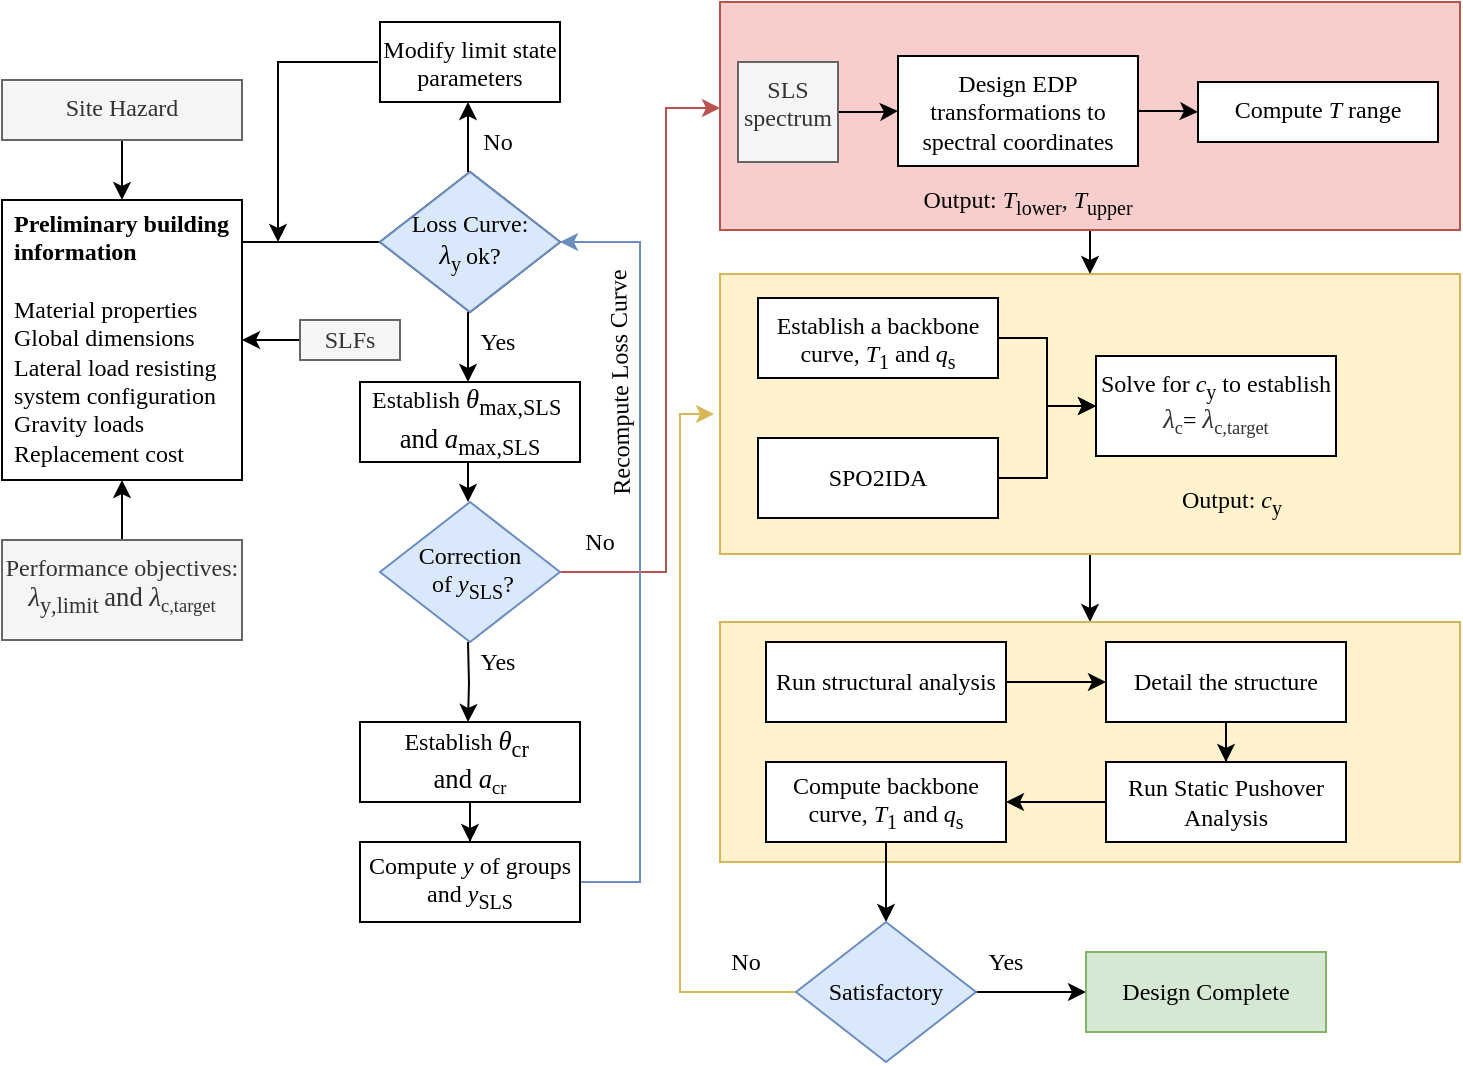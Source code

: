 <mxfile version="14.9.2" type="device"><diagram id="bcxtkrxcoTsSRY-mztzI" name="Page-1"><mxGraphModel dx="2249" dy="794" grid="1" gridSize="10" guides="0" tooltips="1" connect="1" arrows="1" fold="1" page="1" pageScale="1" pageWidth="827" pageHeight="1169" math="1" shadow="0"><root><mxCell id="0"/><mxCell id="1" parent="0"/><mxCell id="38w5mdMqX-6a5P1yOjsU-68" style="edgeStyle=orthogonalEdgeStyle;rounded=0;orthogonalLoop=1;jettySize=auto;html=1;fontFamily=Times New Roman;startArrow=none;startFill=0;endArrow=classic;endFill=1;" edge="1" parent="1" source="38w5mdMqX-6a5P1yOjsU-63" target="38w5mdMqX-6a5P1yOjsU-67"><mxGeometry relative="1" as="geometry"/></mxCell><mxCell id="38w5mdMqX-6a5P1yOjsU-63" value="" style="rounded=0;whiteSpace=wrap;html=1;fontFamily=Times New Roman;verticalAlign=middle;fillColor=#fff2cc;strokeColor=#d6b656;" vertex="1" parent="1"><mxGeometry x="-423" y="186" width="370" height="140" as="geometry"/></mxCell><mxCell id="38w5mdMqX-6a5P1yOjsU-64" style="edgeStyle=orthogonalEdgeStyle;rounded=0;orthogonalLoop=1;jettySize=auto;html=1;fontFamily=Times New Roman;startArrow=none;startFill=0;endArrow=classic;endFill=1;" edge="1" parent="1" source="38w5mdMqX-6a5P1yOjsU-61" target="38w5mdMqX-6a5P1yOjsU-63"><mxGeometry relative="1" as="geometry"/></mxCell><mxCell id="38w5mdMqX-6a5P1yOjsU-61" value="" style="rounded=0;whiteSpace=wrap;html=1;fontFamily=Times New Roman;verticalAlign=middle;fillColor=#f8cecc;strokeColor=#b85450;" vertex="1" parent="1"><mxGeometry x="-423" y="50" width="370" height="114" as="geometry"/></mxCell><mxCell id="38w5mdMqX-6a5P1yOjsU-13" style="edgeStyle=orthogonalEdgeStyle;rounded=0;orthogonalLoop=1;jettySize=auto;html=1;startArrow=classic;startFill=1;endArrow=none;endFill=0;" edge="1" parent="1" source="38w5mdMqX-6a5P1yOjsU-6" target="38w5mdMqX-6a5P1yOjsU-12"><mxGeometry relative="1" as="geometry"/></mxCell><mxCell id="38w5mdMqX-6a5P1yOjsU-22" style="edgeStyle=orthogonalEdgeStyle;rounded=0;orthogonalLoop=1;jettySize=auto;html=1;startArrow=classic;startFill=1;endArrow=none;endFill=0;" edge="1" parent="1" source="38w5mdMqX-6a5P1yOjsU-6" target="38w5mdMqX-6a5P1yOjsU-21"><mxGeometry relative="1" as="geometry"/></mxCell><mxCell id="38w5mdMqX-6a5P1yOjsU-6" value="" style="rounded=0;whiteSpace=wrap;html=1;verticalAlign=top;" vertex="1" parent="1"><mxGeometry x="-782" y="149" width="120" height="140" as="geometry"/></mxCell><mxCell id="38w5mdMqX-6a5P1yOjsU-5" value="&lt;b style=&quot;font-family: &amp;#34;garamond&amp;#34; ; text-align: center&quot;&gt;Preliminary building information&lt;/b&gt;&lt;br style=&quot;font-family: &amp;#34;garamond&amp;#34; ; text-align: center&quot;&gt;&lt;br style=&quot;font-family: &amp;#34;garamond&amp;#34; ; text-align: center&quot;&gt;&lt;div style=&quot;font-family: &amp;#34;garamond&amp;#34;&quot;&gt;Material properties&lt;/div&gt;&lt;div style=&quot;font-family: &amp;#34;garamond&amp;#34;&quot;&gt;Global dimensions&lt;/div&gt;&lt;div style=&quot;font-family: &amp;#34;garamond&amp;#34;&quot;&gt;Lateral load resisting system configuration&lt;/div&gt;&lt;div style=&quot;font-family: &amp;#34;garamond&amp;#34;&quot;&gt;Gravity loads&lt;/div&gt;&lt;div style=&quot;font-family: &amp;#34;garamond&amp;#34;&quot;&gt;Replacement cost&lt;/div&gt;" style="text;html=1;strokeColor=none;fillColor=none;align=left;verticalAlign=middle;whiteSpace=wrap;rounded=0;" vertex="1" parent="1"><mxGeometry x="-778" y="156" width="110" height="123" as="geometry"/></mxCell><mxCell id="38w5mdMqX-6a5P1yOjsU-12" value="&lt;font face=&quot;Times New Roman&quot;&gt;Site Hazard&lt;/font&gt;" style="rounded=0;whiteSpace=wrap;html=1;verticalAlign=top;fillColor=#f5f5f5;strokeColor=#666666;fontColor=#333333;" vertex="1" parent="1"><mxGeometry x="-782" y="89" width="120" height="30" as="geometry"/></mxCell><mxCell id="38w5mdMqX-6a5P1yOjsU-20" value="" style="edgeStyle=orthogonalEdgeStyle;rounded=0;orthogonalLoop=1;jettySize=auto;html=1;startArrow=none;startFill=0;endArrow=classic;endFill=1;entryX=0.5;entryY=1;entryDx=0;entryDy=0;" edge="1" parent="1" source="38w5mdMqX-6a5P1yOjsU-16" target="38w5mdMqX-6a5P1yOjsU-6"><mxGeometry relative="1" as="geometry"/></mxCell><mxCell id="38w5mdMqX-6a5P1yOjsU-16" value="&lt;font face=&quot;Times New Roman&quot;&gt;Performance objectives:&lt;br&gt;&lt;/font&gt;&lt;span style=&quot;font-size: 10pt ; font-family: &amp;#34;times new roman&amp;#34; , serif&quot;&gt;&lt;i&gt;λ&lt;/i&gt;&lt;sub&gt;y&lt;/sub&gt;&lt;sub style=&quot;font-style: italic&quot;&gt;,&lt;/sub&gt;&lt;sub&gt;limit&lt;/sub&gt;&lt;/span&gt;&lt;span style=&quot;font-size: 10pt ; font-family: &amp;#34;times new roman&amp;#34; , serif&quot;&gt;&lt;sub&gt;&amp;nbsp;&lt;/sub&gt;&lt;/span&gt;&lt;span style=&quot;font-size: 10pt&quot;&gt;&lt;font face=&quot;Times New Roman&quot;&gt;and&amp;nbsp;&lt;/font&gt;&lt;/span&gt;&lt;i&gt;&lt;span style=&quot;font-size: 10pt ; font-family: &amp;#34;times new roman&amp;#34; , serif&quot;&gt;λ&lt;/span&gt;&lt;/i&gt;&lt;span style=&quot;font-family: &amp;#34;times new roman&amp;#34; , serif ; font-size: 11.111px&quot;&gt;&lt;sub&gt;c&lt;i&gt;,&lt;/i&gt;target&lt;/sub&gt;&lt;/span&gt;&lt;font face=&quot;Times New Roman&quot;&gt;&lt;br&gt;&lt;/font&gt;" style="rounded=0;whiteSpace=wrap;html=1;verticalAlign=top;fillColor=#f5f5f5;strokeColor=#666666;fontColor=#333333;" vertex="1" parent="1"><mxGeometry x="-782" y="319" width="120" height="50" as="geometry"/></mxCell><mxCell id="38w5mdMqX-6a5P1yOjsU-21" value="&lt;font face=&quot;Times New Roman&quot;&gt;SLFs&lt;/font&gt;" style="rounded=0;whiteSpace=wrap;html=1;verticalAlign=middle;fillColor=#f5f5f5;strokeColor=#666666;fontColor=#333333;" vertex="1" parent="1"><mxGeometry x="-633" y="209" width="50" height="20" as="geometry"/></mxCell><mxCell id="38w5mdMqX-6a5P1yOjsU-25" style="edgeStyle=orthogonalEdgeStyle;rounded=0;orthogonalLoop=1;jettySize=auto;html=1;fontFamily=Times New Roman;startArrow=classic;startFill=1;endArrow=none;endFill=0;exitX=0;exitY=0.5;exitDx=0;exitDy=0;" edge="1" parent="1" target="38w5mdMqX-6a5P1yOjsU-6"><mxGeometry relative="1" as="geometry"><mxPoint x="-658.0" y="165" as="targetPoint"/><mxPoint x="-578" y="170" as="sourcePoint"/><Array as="points"><mxPoint x="-638" y="170"/><mxPoint x="-638" y="170"/></Array></mxGeometry></mxCell><mxCell id="38w5mdMqX-6a5P1yOjsU-27" style="edgeStyle=orthogonalEdgeStyle;rounded=0;orthogonalLoop=1;jettySize=auto;html=1;fontFamily=Times New Roman;startArrow=none;startFill=0;endArrow=classic;endFill=1;" edge="1" parent="1"><mxGeometry relative="1" as="geometry"><mxPoint x="-549" y="100" as="targetPoint"/><mxPoint x="-549" y="135" as="sourcePoint"/></mxGeometry></mxCell><mxCell id="38w5mdMqX-6a5P1yOjsU-31" style="edgeStyle=orthogonalEdgeStyle;rounded=0;orthogonalLoop=1;jettySize=auto;html=1;fontFamily=Times New Roman;startArrow=none;startFill=0;endArrow=classic;endFill=1;" edge="1" parent="1"><mxGeometry relative="1" as="geometry"><mxPoint x="-549" y="240" as="targetPoint"/><mxPoint x="-549" y="205" as="sourcePoint"/></mxGeometry></mxCell><mxCell id="38w5mdMqX-6a5P1yOjsU-23" value="Loss Curve:&lt;br&gt;&lt;i style=&quot;font-family: &amp;#34;times new roman&amp;#34; , serif ; font-size: 13.333px&quot;&gt;λ&lt;/i&gt;&lt;sub style=&quot;font-family: &amp;#34;times new roman&amp;#34; , serif&quot;&gt;y&amp;nbsp;&lt;/sub&gt;ok?" style="rhombus;whiteSpace=wrap;html=1;verticalAlign=middle;fontFamily=Times New Roman;" vertex="1" parent="1"><mxGeometry x="-593" y="135" width="90" height="70" as="geometry"/></mxCell><mxCell id="38w5mdMqX-6a5P1yOjsU-29" style="edgeStyle=orthogonalEdgeStyle;rounded=0;orthogonalLoop=1;jettySize=auto;html=1;fontFamily=Times New Roman;startArrow=none;startFill=0;endArrow=classic;endFill=1;" edge="1" parent="1"><mxGeometry relative="1" as="geometry"><mxPoint x="-644" y="170" as="targetPoint"/><mxPoint x="-594" y="80" as="sourcePoint"/><Array as="points"><mxPoint x="-644" y="80"/></Array></mxGeometry></mxCell><mxCell id="38w5mdMqX-6a5P1yOjsU-28" value="&lt;font face=&quot;Times New Roman&quot;&gt;Modify limit state parameters&lt;/font&gt;" style="rounded=0;whiteSpace=wrap;html=1;verticalAlign=top;" vertex="1" parent="1"><mxGeometry x="-593" y="60" width="90" height="40" as="geometry"/></mxCell><mxCell id="38w5mdMqX-6a5P1yOjsU-30" value="No" style="text;html=1;strokeColor=none;fillColor=none;align=center;verticalAlign=middle;whiteSpace=wrap;rounded=0;fontFamily=Times New Roman;" vertex="1" parent="1"><mxGeometry x="-554" y="110" width="40" height="20" as="geometry"/></mxCell><mxCell id="38w5mdMqX-6a5P1yOjsU-37" style="edgeStyle=orthogonalEdgeStyle;rounded=0;orthogonalLoop=1;jettySize=auto;html=1;entryX=0.5;entryY=0;entryDx=0;entryDy=0;fontFamily=Times New Roman;startArrow=none;startFill=0;endArrow=classic;endFill=1;" edge="1" parent="1"><mxGeometry relative="1" as="geometry"><mxPoint x="-549" y="280" as="sourcePoint"/><mxPoint x="-549" y="300" as="targetPoint"/></mxGeometry></mxCell><mxCell id="38w5mdMqX-6a5P1yOjsU-32" value="&lt;font face=&quot;Times New Roman&quot;&gt;Establish&amp;nbsp;&lt;/font&gt;&lt;span style=&quot;font-size: 10pt ; font-family: &amp;#34;times new roman&amp;#34; , serif&quot;&gt;&lt;i&gt;θ&lt;/i&gt;&lt;sub&gt;max,SLS&lt;/sub&gt;&lt;/span&gt;&lt;sub&gt;&lt;span style=&quot;font-size: 10.0pt ; font-family: &amp;#34;times new roman&amp;#34; , serif&quot;&gt;&amp;nbsp;&lt;br&gt;&lt;/span&gt;&lt;/sub&gt;&lt;span style=&quot;font-size: 10.0pt ; font-family: &amp;#34;times new roman&amp;#34; , serif&quot;&gt;and&amp;nbsp;&lt;i&gt;a&lt;/i&gt;&lt;sub&gt;max,SLS&lt;/sub&gt;&lt;br&gt;&lt;/span&gt;&lt;span style=&quot;font-size: 10.0pt ; font-family: &amp;#34;times new roman&amp;#34; , serif&quot;&gt;&lt;/span&gt;" style="rounded=0;whiteSpace=wrap;html=1;verticalAlign=middle;" vertex="1" parent="1"><mxGeometry x="-603" y="240" width="110" height="40" as="geometry"/></mxCell><mxCell id="38w5mdMqX-6a5P1yOjsU-33" value="Yes" style="text;html=1;strokeColor=none;fillColor=none;align=center;verticalAlign=middle;whiteSpace=wrap;rounded=0;fontFamily=Times New Roman;" vertex="1" parent="1"><mxGeometry x="-554" y="210" width="40" height="20" as="geometry"/></mxCell><mxCell id="38w5mdMqX-6a5P1yOjsU-34" value="Loss Curve:&lt;br&gt;&lt;i style=&quot;font-family: &amp;#34;times new roman&amp;#34; , serif ; font-size: 13.333px&quot;&gt;λ&lt;/i&gt;&lt;sub style=&quot;font-family: &amp;#34;times new roman&amp;#34; , serif&quot;&gt;y&amp;nbsp;&lt;/sub&gt;ok?" style="rhombus;whiteSpace=wrap;html=1;verticalAlign=middle;fontFamily=Times New Roman;fillColor=#dae8fc;strokeColor=#6c8ebf;" vertex="1" parent="1"><mxGeometry x="-593" y="135" width="90" height="70" as="geometry"/></mxCell><mxCell id="38w5mdMqX-6a5P1yOjsU-38" style="edgeStyle=orthogonalEdgeStyle;rounded=0;orthogonalLoop=1;jettySize=auto;html=1;fontFamily=Times New Roman;startArrow=none;startFill=0;endArrow=classic;endFill=1;exitX=1;exitY=0.5;exitDx=0;exitDy=0;fillColor=#f8cecc;strokeColor=#b85450;" edge="1" parent="1" source="38w5mdMqX-6a5P1yOjsU-36" target="38w5mdMqX-6a5P1yOjsU-61"><mxGeometry relative="1" as="geometry"><mxPoint x="-424.63" y="103.01" as="targetPoint"/><mxPoint x="-489.044" y="335.034" as="sourcePoint"/><Array as="points"><mxPoint x="-450" y="335"/><mxPoint x="-450" y="103"/></Array></mxGeometry></mxCell><mxCell id="38w5mdMqX-6a5P1yOjsU-39" style="edgeStyle=orthogonalEdgeStyle;rounded=0;orthogonalLoop=1;jettySize=auto;html=1;fontFamily=Times New Roman;startArrow=none;startFill=0;endArrow=classic;endFill=1;" edge="1" parent="1"><mxGeometry relative="1" as="geometry"><mxPoint x="-549" y="410" as="targetPoint"/><mxPoint x="-549" y="370" as="sourcePoint"/></mxGeometry></mxCell><mxCell id="38w5mdMqX-6a5P1yOjsU-36" value="Correction&lt;br&gt;&amp;nbsp;of &lt;i&gt;y&lt;/i&gt;&lt;sub&gt;SLS&lt;/sub&gt;?" style="rhombus;whiteSpace=wrap;html=1;verticalAlign=middle;fontFamily=Times New Roman;fillColor=#dae8fc;strokeColor=#6c8ebf;" vertex="1" parent="1"><mxGeometry x="-593" y="300" width="90" height="70" as="geometry"/></mxCell><mxCell id="38w5mdMqX-6a5P1yOjsU-44" style="edgeStyle=orthogonalEdgeStyle;rounded=0;orthogonalLoop=1;jettySize=auto;html=1;fontFamily=Times New Roman;startArrow=none;startFill=0;endArrow=classic;endFill=1;" edge="1" parent="1" source="38w5mdMqX-6a5P1yOjsU-40" target="38w5mdMqX-6a5P1yOjsU-43"><mxGeometry relative="1" as="geometry"/></mxCell><mxCell id="38w5mdMqX-6a5P1yOjsU-40" value="&lt;font face=&quot;Times New Roman&quot;&gt;Establish&amp;nbsp;&lt;/font&gt;&lt;span style=&quot;font-size: 10pt ; font-family: &amp;#34;times new roman&amp;#34; , serif&quot;&gt;&lt;i&gt;θ&lt;/i&gt;&lt;sub&gt;cr&lt;/sub&gt;&lt;/span&gt;&lt;sub&gt;&lt;span style=&quot;font-size: 10.0pt ; font-family: &amp;#34;times new roman&amp;#34; , serif&quot;&gt;&amp;nbsp;&lt;br&gt;&lt;/span&gt;&lt;/sub&gt;&lt;span style=&quot;font-family: &amp;#34;times new roman&amp;#34; , serif&quot;&gt;&lt;span style=&quot;font-size: 10pt&quot;&gt;and&amp;nbsp;&lt;/span&gt;&lt;span style=&quot;font-style: italic ; font-size: 10pt&quot;&gt;a&lt;/span&gt;&lt;span style=&quot;font-size: 11.111px&quot;&gt;&lt;sub&gt;cr&lt;/sub&gt;&lt;/span&gt;&lt;/span&gt;&lt;span style=&quot;font-size: 10.0pt ; font-family: &amp;#34;times new roman&amp;#34; , serif&quot;&gt;&lt;/span&gt;" style="rounded=0;whiteSpace=wrap;html=1;verticalAlign=middle;" vertex="1" parent="1"><mxGeometry x="-603" y="410" width="110" height="40" as="geometry"/></mxCell><mxCell id="38w5mdMqX-6a5P1yOjsU-41" value="Yes" style="text;html=1;strokeColor=none;fillColor=none;align=center;verticalAlign=middle;whiteSpace=wrap;rounded=0;fontFamily=Times New Roman;" vertex="1" parent="1"><mxGeometry x="-554" y="370" width="40" height="20" as="geometry"/></mxCell><mxCell id="38w5mdMqX-6a5P1yOjsU-42" value="No" style="text;html=1;strokeColor=none;fillColor=none;align=center;verticalAlign=middle;whiteSpace=wrap;rounded=0;fontFamily=Times New Roman;" vertex="1" parent="1"><mxGeometry x="-503" y="310" width="40" height="20" as="geometry"/></mxCell><mxCell id="38w5mdMqX-6a5P1yOjsU-47" style="edgeStyle=orthogonalEdgeStyle;rounded=0;orthogonalLoop=1;jettySize=auto;html=1;entryX=1;entryY=0.5;entryDx=0;entryDy=0;fontFamily=Times New Roman;startArrow=none;startFill=0;endArrow=classic;endFill=1;fillColor=#dae8fc;strokeColor=#6c8ebf;" edge="1" parent="1" source="38w5mdMqX-6a5P1yOjsU-43" target="38w5mdMqX-6a5P1yOjsU-34"><mxGeometry relative="1" as="geometry"><Array as="points"><mxPoint x="-463" y="490"/><mxPoint x="-463" y="170"/></Array></mxGeometry></mxCell><mxCell id="38w5mdMqX-6a5P1yOjsU-43" value="Compute &lt;i&gt;y&lt;/i&gt; of groups and &lt;i&gt;y&lt;/i&gt;&lt;sub&gt;SLS&lt;/sub&gt;" style="rounded=0;whiteSpace=wrap;html=1;verticalAlign=middle;fontFamily=Times New Roman;" vertex="1" parent="1"><mxGeometry x="-603" y="470" width="110" height="40" as="geometry"/></mxCell><mxCell id="38w5mdMqX-6a5P1yOjsU-46" value="Recompute Loss Curve" style="text;html=1;strokeColor=none;fillColor=none;align=center;verticalAlign=middle;whiteSpace=wrap;rounded=0;fontFamily=Times New Roman;rotation=-91;" vertex="1" parent="1"><mxGeometry x="-533" y="230" width="120" height="20" as="geometry"/></mxCell><mxCell id="38w5mdMqX-6a5P1yOjsU-50" style="edgeStyle=orthogonalEdgeStyle;rounded=0;orthogonalLoop=1;jettySize=auto;html=1;fontFamily=Times New Roman;startArrow=none;startFill=0;endArrow=classic;endFill=1;" edge="1" parent="1" source="38w5mdMqX-6a5P1yOjsU-48" target="38w5mdMqX-6a5P1yOjsU-49"><mxGeometry relative="1" as="geometry"/></mxCell><mxCell id="38w5mdMqX-6a5P1yOjsU-48" value="&lt;font face=&quot;Times New Roman&quot;&gt;SLS spectrum&lt;/font&gt;" style="rounded=0;whiteSpace=wrap;html=1;verticalAlign=top;fillColor=#f5f5f5;strokeColor=#666666;fontColor=#333333;" vertex="1" parent="1"><mxGeometry x="-414" y="80" width="50" height="50" as="geometry"/></mxCell><mxCell id="38w5mdMqX-6a5P1yOjsU-52" style="edgeStyle=orthogonalEdgeStyle;rounded=0;orthogonalLoop=1;jettySize=auto;html=1;fontFamily=Times New Roman;startArrow=none;startFill=0;endArrow=classic;endFill=1;" edge="1" parent="1" source="38w5mdMqX-6a5P1yOjsU-49" target="38w5mdMqX-6a5P1yOjsU-51"><mxGeometry relative="1" as="geometry"/></mxCell><mxCell id="38w5mdMqX-6a5P1yOjsU-49" value="Design EDP transformations to spectral coordinates" style="rounded=0;whiteSpace=wrap;html=1;verticalAlign=top;fontFamily=Times New Roman;" vertex="1" parent="1"><mxGeometry x="-334" y="77" width="120" height="55" as="geometry"/></mxCell><mxCell id="38w5mdMqX-6a5P1yOjsU-51" value="Compute &lt;i&gt;T&lt;/i&gt; range" style="rounded=0;whiteSpace=wrap;html=1;verticalAlign=top;fontFamily=Times New Roman;" vertex="1" parent="1"><mxGeometry x="-184" y="90" width="120" height="30" as="geometry"/></mxCell><mxCell id="38w5mdMqX-6a5P1yOjsU-58" style="edgeStyle=orthogonalEdgeStyle;rounded=0;orthogonalLoop=1;jettySize=auto;html=1;fontFamily=Times New Roman;startArrow=none;startFill=0;endArrow=classic;endFill=1;" edge="1" parent="1" source="38w5mdMqX-6a5P1yOjsU-53" target="38w5mdMqX-6a5P1yOjsU-57"><mxGeometry relative="1" as="geometry"/></mxCell><mxCell id="38w5mdMqX-6a5P1yOjsU-53" value="&lt;font face=&quot;Times New Roman&quot;&gt;Establish a backbone curve, &lt;i&gt;T&lt;/i&gt;&lt;sub&gt;1&lt;/sub&gt; and &lt;i&gt;q&lt;/i&gt;&lt;sub&gt;s&lt;/sub&gt;&lt;/font&gt;" style="rounded=0;whiteSpace=wrap;html=1;verticalAlign=top;" vertex="1" parent="1"><mxGeometry x="-404" y="198" width="120" height="40" as="geometry"/></mxCell><mxCell id="38w5mdMqX-6a5P1yOjsU-59" style="edgeStyle=orthogonalEdgeStyle;rounded=0;orthogonalLoop=1;jettySize=auto;html=1;entryX=0;entryY=0.5;entryDx=0;entryDy=0;fontFamily=Times New Roman;startArrow=none;startFill=0;endArrow=classic;endFill=1;" edge="1" parent="1" source="38w5mdMqX-6a5P1yOjsU-55" target="38w5mdMqX-6a5P1yOjsU-57"><mxGeometry relative="1" as="geometry"/></mxCell><mxCell id="38w5mdMqX-6a5P1yOjsU-55" value="SPO2IDA" style="rounded=0;whiteSpace=wrap;html=1;verticalAlign=middle;fontFamily=Times New Roman;" vertex="1" parent="1"><mxGeometry x="-404" y="268" width="120" height="40" as="geometry"/></mxCell><mxCell id="38w5mdMqX-6a5P1yOjsU-57" value="&lt;font face=&quot;Times New Roman&quot;&gt;Solve for &lt;i&gt;c&lt;/i&gt;&lt;sub&gt;y&lt;/sub&gt; to establish&lt;br&gt;&lt;/font&gt;&lt;i style=&quot;color: rgb(51 , 51 , 51)&quot;&gt;&lt;span style=&quot;font-size: 10pt ; font-family: &amp;#34;times new roman&amp;#34; , serif&quot;&gt;λ&lt;/span&gt;&lt;/i&gt;&lt;span style=&quot;color: rgb(51 , 51 , 51) ; font-family: &amp;#34;times new roman&amp;#34; , serif ; font-size: 11.111px&quot;&gt;&lt;sub&gt;c&lt;/sub&gt;&lt;/span&gt;&lt;span style=&quot;font-family: &amp;#34;times new roman&amp;#34;&quot;&gt;=&amp;nbsp;&lt;/span&gt;&lt;i style=&quot;color: rgb(51 , 51 , 51)&quot;&gt;&lt;span style=&quot;font-size: 10pt ; font-family: &amp;#34;times new roman&amp;#34; , serif&quot;&gt;λ&lt;/span&gt;&lt;/i&gt;&lt;span style=&quot;color: rgb(51 , 51 , 51) ; font-family: &amp;#34;times new roman&amp;#34; , serif ; font-size: 11.111px&quot;&gt;&lt;sub&gt;c&lt;i&gt;,&lt;/i&gt;target&lt;/sub&gt;&lt;/span&gt;" style="rounded=0;whiteSpace=wrap;html=1;verticalAlign=top;" vertex="1" parent="1"><mxGeometry x="-235" y="227" width="120" height="50" as="geometry"/></mxCell><mxCell id="38w5mdMqX-6a5P1yOjsU-62" value="Output: &lt;i&gt;T&lt;/i&gt;&lt;sub&gt;lower&lt;/sub&gt;, &lt;i&gt;T&lt;/i&gt;&lt;sub&gt;upper&lt;/sub&gt;" style="text;html=1;strokeColor=none;fillColor=none;align=center;verticalAlign=middle;whiteSpace=wrap;rounded=0;fontFamily=Times New Roman;" vertex="1" parent="1"><mxGeometry x="-334" y="140" width="130" height="20" as="geometry"/></mxCell><mxCell id="38w5mdMqX-6a5P1yOjsU-65" value="Output: &lt;i&gt;c&lt;/i&gt;&lt;sub&gt;y&lt;/sub&gt;" style="text;html=1;strokeColor=none;fillColor=none;align=center;verticalAlign=middle;whiteSpace=wrap;rounded=0;fontFamily=Times New Roman;" vertex="1" parent="1"><mxGeometry x="-232" y="290" width="130" height="20" as="geometry"/></mxCell><mxCell id="38w5mdMqX-6a5P1yOjsU-69" style="edgeStyle=orthogonalEdgeStyle;rounded=0;orthogonalLoop=1;jettySize=auto;html=1;fontFamily=Times New Roman;startArrow=none;startFill=0;endArrow=classic;endFill=1;exitX=0;exitY=0.5;exitDx=0;exitDy=0;fillColor=#fff2cc;strokeColor=#d6b656;" edge="1" parent="1" source="38w5mdMqX-6a5P1yOjsU-80"><mxGeometry relative="1" as="geometry"><mxPoint x="-388" y="545" as="sourcePoint"/><mxPoint x="-426" y="256" as="targetPoint"/><Array as="points"><mxPoint x="-443" y="545"/><mxPoint x="-443" y="256"/></Array></mxGeometry></mxCell><mxCell id="38w5mdMqX-6a5P1yOjsU-67" value="" style="rounded=0;whiteSpace=wrap;html=1;fontFamily=Times New Roman;verticalAlign=middle;fillColor=#fff2cc;strokeColor=#d6b656;" vertex="1" parent="1"><mxGeometry x="-423" y="360" width="370" height="120" as="geometry"/></mxCell><mxCell id="38w5mdMqX-6a5P1yOjsU-74" style="edgeStyle=orthogonalEdgeStyle;rounded=0;orthogonalLoop=1;jettySize=auto;html=1;entryX=0;entryY=0.5;entryDx=0;entryDy=0;fontFamily=Times New Roman;startArrow=none;startFill=0;endArrow=classic;endFill=1;" edge="1" parent="1" source="38w5mdMqX-6a5P1yOjsU-70" target="38w5mdMqX-6a5P1yOjsU-73"><mxGeometry relative="1" as="geometry"/></mxCell><mxCell id="38w5mdMqX-6a5P1yOjsU-70" value="&lt;font face=&quot;Times New Roman&quot;&gt;Run structural analysis&lt;/font&gt;" style="rounded=0;whiteSpace=wrap;html=1;verticalAlign=middle;" vertex="1" parent="1"><mxGeometry x="-400" y="370" width="120" height="40" as="geometry"/></mxCell><mxCell id="38w5mdMqX-6a5P1yOjsU-77" style="edgeStyle=orthogonalEdgeStyle;rounded=0;orthogonalLoop=1;jettySize=auto;html=1;entryX=0.5;entryY=0;entryDx=0;entryDy=0;fontFamily=Times New Roman;startArrow=none;startFill=0;endArrow=classic;endFill=1;" edge="1" parent="1" source="38w5mdMqX-6a5P1yOjsU-73" target="38w5mdMqX-6a5P1yOjsU-76"><mxGeometry relative="1" as="geometry"/></mxCell><mxCell id="38w5mdMqX-6a5P1yOjsU-73" value="&lt;font face=&quot;Times New Roman&quot;&gt;Detail the structure&lt;/font&gt;" style="rounded=0;whiteSpace=wrap;html=1;verticalAlign=middle;" vertex="1" parent="1"><mxGeometry x="-230" y="370" width="120" height="40" as="geometry"/></mxCell><mxCell id="38w5mdMqX-6a5P1yOjsU-79" style="edgeStyle=orthogonalEdgeStyle;rounded=0;orthogonalLoop=1;jettySize=auto;html=1;entryX=1;entryY=0.5;entryDx=0;entryDy=0;fontFamily=Times New Roman;startArrow=none;startFill=0;endArrow=classic;endFill=1;" edge="1" parent="1" source="38w5mdMqX-6a5P1yOjsU-76" target="38w5mdMqX-6a5P1yOjsU-78"><mxGeometry relative="1" as="geometry"/></mxCell><mxCell id="38w5mdMqX-6a5P1yOjsU-76" value="&lt;font face=&quot;Times New Roman&quot;&gt;Run Static Pushover Analysis&lt;/font&gt;" style="rounded=0;whiteSpace=wrap;html=1;verticalAlign=middle;" vertex="1" parent="1"><mxGeometry x="-230" y="430" width="120" height="40" as="geometry"/></mxCell><mxCell id="38w5mdMqX-6a5P1yOjsU-81" style="edgeStyle=orthogonalEdgeStyle;rounded=0;orthogonalLoop=1;jettySize=auto;html=1;fontFamily=Times New Roman;startArrow=none;startFill=0;endArrow=classic;endFill=1;" edge="1" parent="1" source="38w5mdMqX-6a5P1yOjsU-78" target="38w5mdMqX-6a5P1yOjsU-80"><mxGeometry relative="1" as="geometry"/></mxCell><mxCell id="38w5mdMqX-6a5P1yOjsU-78" value="&lt;font face=&quot;Times New Roman&quot;&gt;Compute backbone curve,&amp;nbsp;&lt;i&gt;T&lt;/i&gt;&lt;sub&gt;1&lt;/sub&gt; and &lt;i&gt;q&lt;/i&gt;&lt;sub&gt;s&lt;/sub&gt;&lt;/font&gt;" style="rounded=0;whiteSpace=wrap;html=1;verticalAlign=middle;" vertex="1" parent="1"><mxGeometry x="-400" y="430" width="120" height="40" as="geometry"/></mxCell><mxCell id="38w5mdMqX-6a5P1yOjsU-84" style="edgeStyle=orthogonalEdgeStyle;rounded=0;orthogonalLoop=1;jettySize=auto;html=1;fontFamily=Times New Roman;startArrow=none;startFill=0;endArrow=classic;endFill=1;entryX=0;entryY=0.5;entryDx=0;entryDy=0;" edge="1" parent="1" source="38w5mdMqX-6a5P1yOjsU-80" target="38w5mdMqX-6a5P1yOjsU-83"><mxGeometry relative="1" as="geometry"><mxPoint x="-260" y="545" as="targetPoint"/></mxGeometry></mxCell><mxCell id="38w5mdMqX-6a5P1yOjsU-80" value="Satisfactory" style="rhombus;whiteSpace=wrap;html=1;verticalAlign=middle;fontFamily=Times New Roman;fillColor=#dae8fc;strokeColor=#6c8ebf;" vertex="1" parent="1"><mxGeometry x="-385" y="510" width="90" height="70" as="geometry"/></mxCell><mxCell id="38w5mdMqX-6a5P1yOjsU-82" value="No" style="text;html=1;strokeColor=none;fillColor=none;align=center;verticalAlign=middle;whiteSpace=wrap;rounded=0;fontFamily=Times New Roman;" vertex="1" parent="1"><mxGeometry x="-430" y="520" width="40" height="20" as="geometry"/></mxCell><mxCell id="38w5mdMqX-6a5P1yOjsU-83" value="&lt;font face=&quot;Times New Roman&quot;&gt;Design Complete&lt;/font&gt;" style="rounded=0;whiteSpace=wrap;html=1;verticalAlign=middle;fillColor=#d5e8d4;strokeColor=#82b366;" vertex="1" parent="1"><mxGeometry x="-240" y="525" width="120" height="40" as="geometry"/></mxCell><mxCell id="38w5mdMqX-6a5P1yOjsU-85" value="Yes" style="text;html=1;strokeColor=none;fillColor=none;align=center;verticalAlign=middle;whiteSpace=wrap;rounded=0;fontFamily=Times New Roman;" vertex="1" parent="1"><mxGeometry x="-300" y="520" width="40" height="20" as="geometry"/></mxCell></root></mxGraphModel></diagram></mxfile>